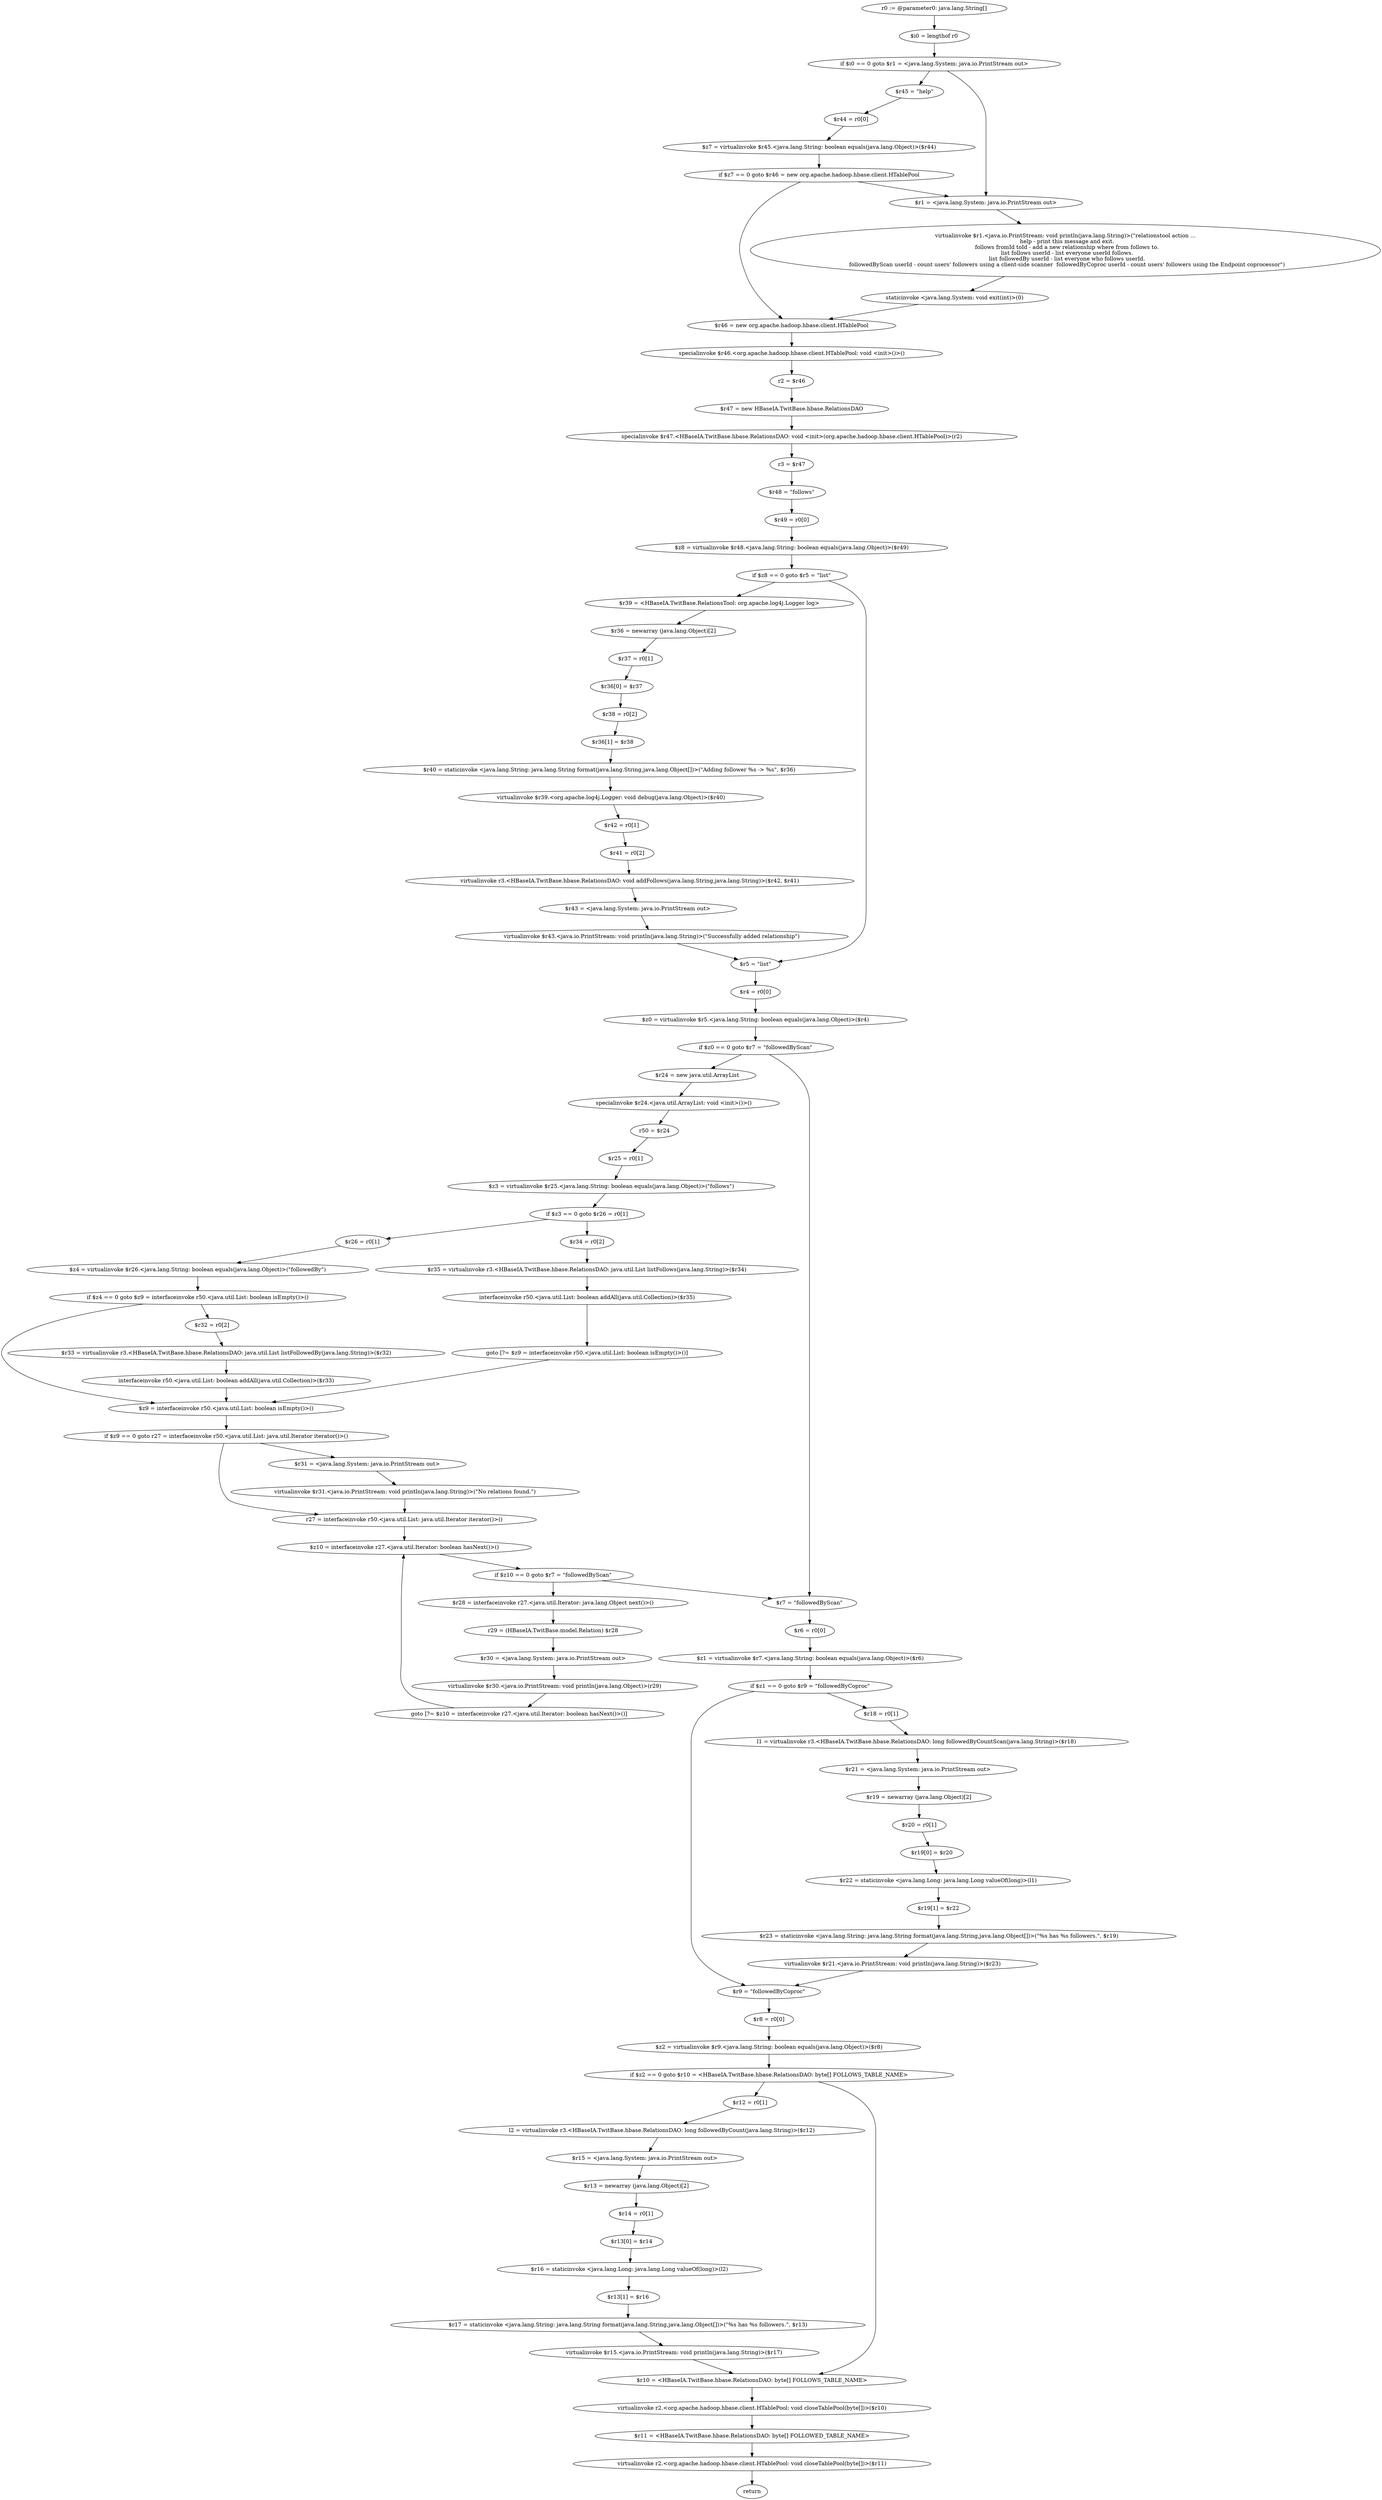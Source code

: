 digraph "unitGraph" {
    "r0 := @parameter0: java.lang.String[]"
    "$i0 = lengthof r0"
    "if $i0 == 0 goto $r1 = <java.lang.System: java.io.PrintStream out>"
    "$r45 = \"help\""
    "$r44 = r0[0]"
    "$z7 = virtualinvoke $r45.<java.lang.String: boolean equals(java.lang.Object)>($r44)"
    "if $z7 == 0 goto $r46 = new org.apache.hadoop.hbase.client.HTablePool"
    "$r1 = <java.lang.System: java.io.PrintStream out>"
    "virtualinvoke $r1.<java.io.PrintStream: void println(java.lang.String)>(\"relationstool action ...\n  help - print this message and exit.\n  follows fromId toId - add a new relationship where from follows to.\n  list follows userId - list everyone userId follows.\n  list followedBy userId - list everyone who follows userId.\n  followedByScan userId - count users\' followers using a client-side scanner  followedByCoproc userId - count users\' followers using the Endpoint coprocessor\")"
    "staticinvoke <java.lang.System: void exit(int)>(0)"
    "$r46 = new org.apache.hadoop.hbase.client.HTablePool"
    "specialinvoke $r46.<org.apache.hadoop.hbase.client.HTablePool: void <init>()>()"
    "r2 = $r46"
    "$r47 = new HBaseIA.TwitBase.hbase.RelationsDAO"
    "specialinvoke $r47.<HBaseIA.TwitBase.hbase.RelationsDAO: void <init>(org.apache.hadoop.hbase.client.HTablePool)>(r2)"
    "r3 = $r47"
    "$r48 = \"follows\""
    "$r49 = r0[0]"
    "$z8 = virtualinvoke $r48.<java.lang.String: boolean equals(java.lang.Object)>($r49)"
    "if $z8 == 0 goto $r5 = \"list\""
    "$r39 = <HBaseIA.TwitBase.RelationsTool: org.apache.log4j.Logger log>"
    "$r36 = newarray (java.lang.Object)[2]"
    "$r37 = r0[1]"
    "$r36[0] = $r37"
    "$r38 = r0[2]"
    "$r36[1] = $r38"
    "$r40 = staticinvoke <java.lang.String: java.lang.String format(java.lang.String,java.lang.Object[])>(\"Adding follower %s -> %s\", $r36)"
    "virtualinvoke $r39.<org.apache.log4j.Logger: void debug(java.lang.Object)>($r40)"
    "$r42 = r0[1]"
    "$r41 = r0[2]"
    "virtualinvoke r3.<HBaseIA.TwitBase.hbase.RelationsDAO: void addFollows(java.lang.String,java.lang.String)>($r42, $r41)"
    "$r43 = <java.lang.System: java.io.PrintStream out>"
    "virtualinvoke $r43.<java.io.PrintStream: void println(java.lang.String)>(\"Successfully added relationship\")"
    "$r5 = \"list\""
    "$r4 = r0[0]"
    "$z0 = virtualinvoke $r5.<java.lang.String: boolean equals(java.lang.Object)>($r4)"
    "if $z0 == 0 goto $r7 = \"followedByScan\""
    "$r24 = new java.util.ArrayList"
    "specialinvoke $r24.<java.util.ArrayList: void <init>()>()"
    "r50 = $r24"
    "$r25 = r0[1]"
    "$z3 = virtualinvoke $r25.<java.lang.String: boolean equals(java.lang.Object)>(\"follows\")"
    "if $z3 == 0 goto $r26 = r0[1]"
    "$r34 = r0[2]"
    "$r35 = virtualinvoke r3.<HBaseIA.TwitBase.hbase.RelationsDAO: java.util.List listFollows(java.lang.String)>($r34)"
    "interfaceinvoke r50.<java.util.List: boolean addAll(java.util.Collection)>($r35)"
    "goto [?= $z9 = interfaceinvoke r50.<java.util.List: boolean isEmpty()>()]"
    "$r26 = r0[1]"
    "$z4 = virtualinvoke $r26.<java.lang.String: boolean equals(java.lang.Object)>(\"followedBy\")"
    "if $z4 == 0 goto $z9 = interfaceinvoke r50.<java.util.List: boolean isEmpty()>()"
    "$r32 = r0[2]"
    "$r33 = virtualinvoke r3.<HBaseIA.TwitBase.hbase.RelationsDAO: java.util.List listFollowedBy(java.lang.String)>($r32)"
    "interfaceinvoke r50.<java.util.List: boolean addAll(java.util.Collection)>($r33)"
    "$z9 = interfaceinvoke r50.<java.util.List: boolean isEmpty()>()"
    "if $z9 == 0 goto r27 = interfaceinvoke r50.<java.util.List: java.util.Iterator iterator()>()"
    "$r31 = <java.lang.System: java.io.PrintStream out>"
    "virtualinvoke $r31.<java.io.PrintStream: void println(java.lang.String)>(\"No relations found.\")"
    "r27 = interfaceinvoke r50.<java.util.List: java.util.Iterator iterator()>()"
    "$z10 = interfaceinvoke r27.<java.util.Iterator: boolean hasNext()>()"
    "if $z10 == 0 goto $r7 = \"followedByScan\""
    "$r28 = interfaceinvoke r27.<java.util.Iterator: java.lang.Object next()>()"
    "r29 = (HBaseIA.TwitBase.model.Relation) $r28"
    "$r30 = <java.lang.System: java.io.PrintStream out>"
    "virtualinvoke $r30.<java.io.PrintStream: void println(java.lang.Object)>(r29)"
    "goto [?= $z10 = interfaceinvoke r27.<java.util.Iterator: boolean hasNext()>()]"
    "$r7 = \"followedByScan\""
    "$r6 = r0[0]"
    "$z1 = virtualinvoke $r7.<java.lang.String: boolean equals(java.lang.Object)>($r6)"
    "if $z1 == 0 goto $r9 = \"followedByCoproc\""
    "$r18 = r0[1]"
    "l1 = virtualinvoke r3.<HBaseIA.TwitBase.hbase.RelationsDAO: long followedByCountScan(java.lang.String)>($r18)"
    "$r21 = <java.lang.System: java.io.PrintStream out>"
    "$r19 = newarray (java.lang.Object)[2]"
    "$r20 = r0[1]"
    "$r19[0] = $r20"
    "$r22 = staticinvoke <java.lang.Long: java.lang.Long valueOf(long)>(l1)"
    "$r19[1] = $r22"
    "$r23 = staticinvoke <java.lang.String: java.lang.String format(java.lang.String,java.lang.Object[])>(\"%s has %s followers.\", $r19)"
    "virtualinvoke $r21.<java.io.PrintStream: void println(java.lang.String)>($r23)"
    "$r9 = \"followedByCoproc\""
    "$r8 = r0[0]"
    "$z2 = virtualinvoke $r9.<java.lang.String: boolean equals(java.lang.Object)>($r8)"
    "if $z2 == 0 goto $r10 = <HBaseIA.TwitBase.hbase.RelationsDAO: byte[] FOLLOWS_TABLE_NAME>"
    "$r12 = r0[1]"
    "l2 = virtualinvoke r3.<HBaseIA.TwitBase.hbase.RelationsDAO: long followedByCount(java.lang.String)>($r12)"
    "$r15 = <java.lang.System: java.io.PrintStream out>"
    "$r13 = newarray (java.lang.Object)[2]"
    "$r14 = r0[1]"
    "$r13[0] = $r14"
    "$r16 = staticinvoke <java.lang.Long: java.lang.Long valueOf(long)>(l2)"
    "$r13[1] = $r16"
    "$r17 = staticinvoke <java.lang.String: java.lang.String format(java.lang.String,java.lang.Object[])>(\"%s has %s followers.\", $r13)"
    "virtualinvoke $r15.<java.io.PrintStream: void println(java.lang.String)>($r17)"
    "$r10 = <HBaseIA.TwitBase.hbase.RelationsDAO: byte[] FOLLOWS_TABLE_NAME>"
    "virtualinvoke r2.<org.apache.hadoop.hbase.client.HTablePool: void closeTablePool(byte[])>($r10)"
    "$r11 = <HBaseIA.TwitBase.hbase.RelationsDAO: byte[] FOLLOWED_TABLE_NAME>"
    "virtualinvoke r2.<org.apache.hadoop.hbase.client.HTablePool: void closeTablePool(byte[])>($r11)"
    "return"
    "r0 := @parameter0: java.lang.String[]"->"$i0 = lengthof r0";
    "$i0 = lengthof r0"->"if $i0 == 0 goto $r1 = <java.lang.System: java.io.PrintStream out>";
    "if $i0 == 0 goto $r1 = <java.lang.System: java.io.PrintStream out>"->"$r45 = \"help\"";
    "if $i0 == 0 goto $r1 = <java.lang.System: java.io.PrintStream out>"->"$r1 = <java.lang.System: java.io.PrintStream out>";
    "$r45 = \"help\""->"$r44 = r0[0]";
    "$r44 = r0[0]"->"$z7 = virtualinvoke $r45.<java.lang.String: boolean equals(java.lang.Object)>($r44)";
    "$z7 = virtualinvoke $r45.<java.lang.String: boolean equals(java.lang.Object)>($r44)"->"if $z7 == 0 goto $r46 = new org.apache.hadoop.hbase.client.HTablePool";
    "if $z7 == 0 goto $r46 = new org.apache.hadoop.hbase.client.HTablePool"->"$r1 = <java.lang.System: java.io.PrintStream out>";
    "if $z7 == 0 goto $r46 = new org.apache.hadoop.hbase.client.HTablePool"->"$r46 = new org.apache.hadoop.hbase.client.HTablePool";
    "$r1 = <java.lang.System: java.io.PrintStream out>"->"virtualinvoke $r1.<java.io.PrintStream: void println(java.lang.String)>(\"relationstool action ...\n  help - print this message and exit.\n  follows fromId toId - add a new relationship where from follows to.\n  list follows userId - list everyone userId follows.\n  list followedBy userId - list everyone who follows userId.\n  followedByScan userId - count users\' followers using a client-side scanner  followedByCoproc userId - count users\' followers using the Endpoint coprocessor\")";
    "virtualinvoke $r1.<java.io.PrintStream: void println(java.lang.String)>(\"relationstool action ...\n  help - print this message and exit.\n  follows fromId toId - add a new relationship where from follows to.\n  list follows userId - list everyone userId follows.\n  list followedBy userId - list everyone who follows userId.\n  followedByScan userId - count users\' followers using a client-side scanner  followedByCoproc userId - count users\' followers using the Endpoint coprocessor\")"->"staticinvoke <java.lang.System: void exit(int)>(0)";
    "staticinvoke <java.lang.System: void exit(int)>(0)"->"$r46 = new org.apache.hadoop.hbase.client.HTablePool";
    "$r46 = new org.apache.hadoop.hbase.client.HTablePool"->"specialinvoke $r46.<org.apache.hadoop.hbase.client.HTablePool: void <init>()>()";
    "specialinvoke $r46.<org.apache.hadoop.hbase.client.HTablePool: void <init>()>()"->"r2 = $r46";
    "r2 = $r46"->"$r47 = new HBaseIA.TwitBase.hbase.RelationsDAO";
    "$r47 = new HBaseIA.TwitBase.hbase.RelationsDAO"->"specialinvoke $r47.<HBaseIA.TwitBase.hbase.RelationsDAO: void <init>(org.apache.hadoop.hbase.client.HTablePool)>(r2)";
    "specialinvoke $r47.<HBaseIA.TwitBase.hbase.RelationsDAO: void <init>(org.apache.hadoop.hbase.client.HTablePool)>(r2)"->"r3 = $r47";
    "r3 = $r47"->"$r48 = \"follows\"";
    "$r48 = \"follows\""->"$r49 = r0[0]";
    "$r49 = r0[0]"->"$z8 = virtualinvoke $r48.<java.lang.String: boolean equals(java.lang.Object)>($r49)";
    "$z8 = virtualinvoke $r48.<java.lang.String: boolean equals(java.lang.Object)>($r49)"->"if $z8 == 0 goto $r5 = \"list\"";
    "if $z8 == 0 goto $r5 = \"list\""->"$r39 = <HBaseIA.TwitBase.RelationsTool: org.apache.log4j.Logger log>";
    "if $z8 == 0 goto $r5 = \"list\""->"$r5 = \"list\"";
    "$r39 = <HBaseIA.TwitBase.RelationsTool: org.apache.log4j.Logger log>"->"$r36 = newarray (java.lang.Object)[2]";
    "$r36 = newarray (java.lang.Object)[2]"->"$r37 = r0[1]";
    "$r37 = r0[1]"->"$r36[0] = $r37";
    "$r36[0] = $r37"->"$r38 = r0[2]";
    "$r38 = r0[2]"->"$r36[1] = $r38";
    "$r36[1] = $r38"->"$r40 = staticinvoke <java.lang.String: java.lang.String format(java.lang.String,java.lang.Object[])>(\"Adding follower %s -> %s\", $r36)";
    "$r40 = staticinvoke <java.lang.String: java.lang.String format(java.lang.String,java.lang.Object[])>(\"Adding follower %s -> %s\", $r36)"->"virtualinvoke $r39.<org.apache.log4j.Logger: void debug(java.lang.Object)>($r40)";
    "virtualinvoke $r39.<org.apache.log4j.Logger: void debug(java.lang.Object)>($r40)"->"$r42 = r0[1]";
    "$r42 = r0[1]"->"$r41 = r0[2]";
    "$r41 = r0[2]"->"virtualinvoke r3.<HBaseIA.TwitBase.hbase.RelationsDAO: void addFollows(java.lang.String,java.lang.String)>($r42, $r41)";
    "virtualinvoke r3.<HBaseIA.TwitBase.hbase.RelationsDAO: void addFollows(java.lang.String,java.lang.String)>($r42, $r41)"->"$r43 = <java.lang.System: java.io.PrintStream out>";
    "$r43 = <java.lang.System: java.io.PrintStream out>"->"virtualinvoke $r43.<java.io.PrintStream: void println(java.lang.String)>(\"Successfully added relationship\")";
    "virtualinvoke $r43.<java.io.PrintStream: void println(java.lang.String)>(\"Successfully added relationship\")"->"$r5 = \"list\"";
    "$r5 = \"list\""->"$r4 = r0[0]";
    "$r4 = r0[0]"->"$z0 = virtualinvoke $r5.<java.lang.String: boolean equals(java.lang.Object)>($r4)";
    "$z0 = virtualinvoke $r5.<java.lang.String: boolean equals(java.lang.Object)>($r4)"->"if $z0 == 0 goto $r7 = \"followedByScan\"";
    "if $z0 == 0 goto $r7 = \"followedByScan\""->"$r24 = new java.util.ArrayList";
    "if $z0 == 0 goto $r7 = \"followedByScan\""->"$r7 = \"followedByScan\"";
    "$r24 = new java.util.ArrayList"->"specialinvoke $r24.<java.util.ArrayList: void <init>()>()";
    "specialinvoke $r24.<java.util.ArrayList: void <init>()>()"->"r50 = $r24";
    "r50 = $r24"->"$r25 = r0[1]";
    "$r25 = r0[1]"->"$z3 = virtualinvoke $r25.<java.lang.String: boolean equals(java.lang.Object)>(\"follows\")";
    "$z3 = virtualinvoke $r25.<java.lang.String: boolean equals(java.lang.Object)>(\"follows\")"->"if $z3 == 0 goto $r26 = r0[1]";
    "if $z3 == 0 goto $r26 = r0[1]"->"$r34 = r0[2]";
    "if $z3 == 0 goto $r26 = r0[1]"->"$r26 = r0[1]";
    "$r34 = r0[2]"->"$r35 = virtualinvoke r3.<HBaseIA.TwitBase.hbase.RelationsDAO: java.util.List listFollows(java.lang.String)>($r34)";
    "$r35 = virtualinvoke r3.<HBaseIA.TwitBase.hbase.RelationsDAO: java.util.List listFollows(java.lang.String)>($r34)"->"interfaceinvoke r50.<java.util.List: boolean addAll(java.util.Collection)>($r35)";
    "interfaceinvoke r50.<java.util.List: boolean addAll(java.util.Collection)>($r35)"->"goto [?= $z9 = interfaceinvoke r50.<java.util.List: boolean isEmpty()>()]";
    "goto [?= $z9 = interfaceinvoke r50.<java.util.List: boolean isEmpty()>()]"->"$z9 = interfaceinvoke r50.<java.util.List: boolean isEmpty()>()";
    "$r26 = r0[1]"->"$z4 = virtualinvoke $r26.<java.lang.String: boolean equals(java.lang.Object)>(\"followedBy\")";
    "$z4 = virtualinvoke $r26.<java.lang.String: boolean equals(java.lang.Object)>(\"followedBy\")"->"if $z4 == 0 goto $z9 = interfaceinvoke r50.<java.util.List: boolean isEmpty()>()";
    "if $z4 == 0 goto $z9 = interfaceinvoke r50.<java.util.List: boolean isEmpty()>()"->"$r32 = r0[2]";
    "if $z4 == 0 goto $z9 = interfaceinvoke r50.<java.util.List: boolean isEmpty()>()"->"$z9 = interfaceinvoke r50.<java.util.List: boolean isEmpty()>()";
    "$r32 = r0[2]"->"$r33 = virtualinvoke r3.<HBaseIA.TwitBase.hbase.RelationsDAO: java.util.List listFollowedBy(java.lang.String)>($r32)";
    "$r33 = virtualinvoke r3.<HBaseIA.TwitBase.hbase.RelationsDAO: java.util.List listFollowedBy(java.lang.String)>($r32)"->"interfaceinvoke r50.<java.util.List: boolean addAll(java.util.Collection)>($r33)";
    "interfaceinvoke r50.<java.util.List: boolean addAll(java.util.Collection)>($r33)"->"$z9 = interfaceinvoke r50.<java.util.List: boolean isEmpty()>()";
    "$z9 = interfaceinvoke r50.<java.util.List: boolean isEmpty()>()"->"if $z9 == 0 goto r27 = interfaceinvoke r50.<java.util.List: java.util.Iterator iterator()>()";
    "if $z9 == 0 goto r27 = interfaceinvoke r50.<java.util.List: java.util.Iterator iterator()>()"->"$r31 = <java.lang.System: java.io.PrintStream out>";
    "if $z9 == 0 goto r27 = interfaceinvoke r50.<java.util.List: java.util.Iterator iterator()>()"->"r27 = interfaceinvoke r50.<java.util.List: java.util.Iterator iterator()>()";
    "$r31 = <java.lang.System: java.io.PrintStream out>"->"virtualinvoke $r31.<java.io.PrintStream: void println(java.lang.String)>(\"No relations found.\")";
    "virtualinvoke $r31.<java.io.PrintStream: void println(java.lang.String)>(\"No relations found.\")"->"r27 = interfaceinvoke r50.<java.util.List: java.util.Iterator iterator()>()";
    "r27 = interfaceinvoke r50.<java.util.List: java.util.Iterator iterator()>()"->"$z10 = interfaceinvoke r27.<java.util.Iterator: boolean hasNext()>()";
    "$z10 = interfaceinvoke r27.<java.util.Iterator: boolean hasNext()>()"->"if $z10 == 0 goto $r7 = \"followedByScan\"";
    "if $z10 == 0 goto $r7 = \"followedByScan\""->"$r28 = interfaceinvoke r27.<java.util.Iterator: java.lang.Object next()>()";
    "if $z10 == 0 goto $r7 = \"followedByScan\""->"$r7 = \"followedByScan\"";
    "$r28 = interfaceinvoke r27.<java.util.Iterator: java.lang.Object next()>()"->"r29 = (HBaseIA.TwitBase.model.Relation) $r28";
    "r29 = (HBaseIA.TwitBase.model.Relation) $r28"->"$r30 = <java.lang.System: java.io.PrintStream out>";
    "$r30 = <java.lang.System: java.io.PrintStream out>"->"virtualinvoke $r30.<java.io.PrintStream: void println(java.lang.Object)>(r29)";
    "virtualinvoke $r30.<java.io.PrintStream: void println(java.lang.Object)>(r29)"->"goto [?= $z10 = interfaceinvoke r27.<java.util.Iterator: boolean hasNext()>()]";
    "goto [?= $z10 = interfaceinvoke r27.<java.util.Iterator: boolean hasNext()>()]"->"$z10 = interfaceinvoke r27.<java.util.Iterator: boolean hasNext()>()";
    "$r7 = \"followedByScan\""->"$r6 = r0[0]";
    "$r6 = r0[0]"->"$z1 = virtualinvoke $r7.<java.lang.String: boolean equals(java.lang.Object)>($r6)";
    "$z1 = virtualinvoke $r7.<java.lang.String: boolean equals(java.lang.Object)>($r6)"->"if $z1 == 0 goto $r9 = \"followedByCoproc\"";
    "if $z1 == 0 goto $r9 = \"followedByCoproc\""->"$r18 = r0[1]";
    "if $z1 == 0 goto $r9 = \"followedByCoproc\""->"$r9 = \"followedByCoproc\"";
    "$r18 = r0[1]"->"l1 = virtualinvoke r3.<HBaseIA.TwitBase.hbase.RelationsDAO: long followedByCountScan(java.lang.String)>($r18)";
    "l1 = virtualinvoke r3.<HBaseIA.TwitBase.hbase.RelationsDAO: long followedByCountScan(java.lang.String)>($r18)"->"$r21 = <java.lang.System: java.io.PrintStream out>";
    "$r21 = <java.lang.System: java.io.PrintStream out>"->"$r19 = newarray (java.lang.Object)[2]";
    "$r19 = newarray (java.lang.Object)[2]"->"$r20 = r0[1]";
    "$r20 = r0[1]"->"$r19[0] = $r20";
    "$r19[0] = $r20"->"$r22 = staticinvoke <java.lang.Long: java.lang.Long valueOf(long)>(l1)";
    "$r22 = staticinvoke <java.lang.Long: java.lang.Long valueOf(long)>(l1)"->"$r19[1] = $r22";
    "$r19[1] = $r22"->"$r23 = staticinvoke <java.lang.String: java.lang.String format(java.lang.String,java.lang.Object[])>(\"%s has %s followers.\", $r19)";
    "$r23 = staticinvoke <java.lang.String: java.lang.String format(java.lang.String,java.lang.Object[])>(\"%s has %s followers.\", $r19)"->"virtualinvoke $r21.<java.io.PrintStream: void println(java.lang.String)>($r23)";
    "virtualinvoke $r21.<java.io.PrintStream: void println(java.lang.String)>($r23)"->"$r9 = \"followedByCoproc\"";
    "$r9 = \"followedByCoproc\""->"$r8 = r0[0]";
    "$r8 = r0[0]"->"$z2 = virtualinvoke $r9.<java.lang.String: boolean equals(java.lang.Object)>($r8)";
    "$z2 = virtualinvoke $r9.<java.lang.String: boolean equals(java.lang.Object)>($r8)"->"if $z2 == 0 goto $r10 = <HBaseIA.TwitBase.hbase.RelationsDAO: byte[] FOLLOWS_TABLE_NAME>";
    "if $z2 == 0 goto $r10 = <HBaseIA.TwitBase.hbase.RelationsDAO: byte[] FOLLOWS_TABLE_NAME>"->"$r12 = r0[1]";
    "if $z2 == 0 goto $r10 = <HBaseIA.TwitBase.hbase.RelationsDAO: byte[] FOLLOWS_TABLE_NAME>"->"$r10 = <HBaseIA.TwitBase.hbase.RelationsDAO: byte[] FOLLOWS_TABLE_NAME>";
    "$r12 = r0[1]"->"l2 = virtualinvoke r3.<HBaseIA.TwitBase.hbase.RelationsDAO: long followedByCount(java.lang.String)>($r12)";
    "l2 = virtualinvoke r3.<HBaseIA.TwitBase.hbase.RelationsDAO: long followedByCount(java.lang.String)>($r12)"->"$r15 = <java.lang.System: java.io.PrintStream out>";
    "$r15 = <java.lang.System: java.io.PrintStream out>"->"$r13 = newarray (java.lang.Object)[2]";
    "$r13 = newarray (java.lang.Object)[2]"->"$r14 = r0[1]";
    "$r14 = r0[1]"->"$r13[0] = $r14";
    "$r13[0] = $r14"->"$r16 = staticinvoke <java.lang.Long: java.lang.Long valueOf(long)>(l2)";
    "$r16 = staticinvoke <java.lang.Long: java.lang.Long valueOf(long)>(l2)"->"$r13[1] = $r16";
    "$r13[1] = $r16"->"$r17 = staticinvoke <java.lang.String: java.lang.String format(java.lang.String,java.lang.Object[])>(\"%s has %s followers.\", $r13)";
    "$r17 = staticinvoke <java.lang.String: java.lang.String format(java.lang.String,java.lang.Object[])>(\"%s has %s followers.\", $r13)"->"virtualinvoke $r15.<java.io.PrintStream: void println(java.lang.String)>($r17)";
    "virtualinvoke $r15.<java.io.PrintStream: void println(java.lang.String)>($r17)"->"$r10 = <HBaseIA.TwitBase.hbase.RelationsDAO: byte[] FOLLOWS_TABLE_NAME>";
    "$r10 = <HBaseIA.TwitBase.hbase.RelationsDAO: byte[] FOLLOWS_TABLE_NAME>"->"virtualinvoke r2.<org.apache.hadoop.hbase.client.HTablePool: void closeTablePool(byte[])>($r10)";
    "virtualinvoke r2.<org.apache.hadoop.hbase.client.HTablePool: void closeTablePool(byte[])>($r10)"->"$r11 = <HBaseIA.TwitBase.hbase.RelationsDAO: byte[] FOLLOWED_TABLE_NAME>";
    "$r11 = <HBaseIA.TwitBase.hbase.RelationsDAO: byte[] FOLLOWED_TABLE_NAME>"->"virtualinvoke r2.<org.apache.hadoop.hbase.client.HTablePool: void closeTablePool(byte[])>($r11)";
    "virtualinvoke r2.<org.apache.hadoop.hbase.client.HTablePool: void closeTablePool(byte[])>($r11)"->"return";
}
